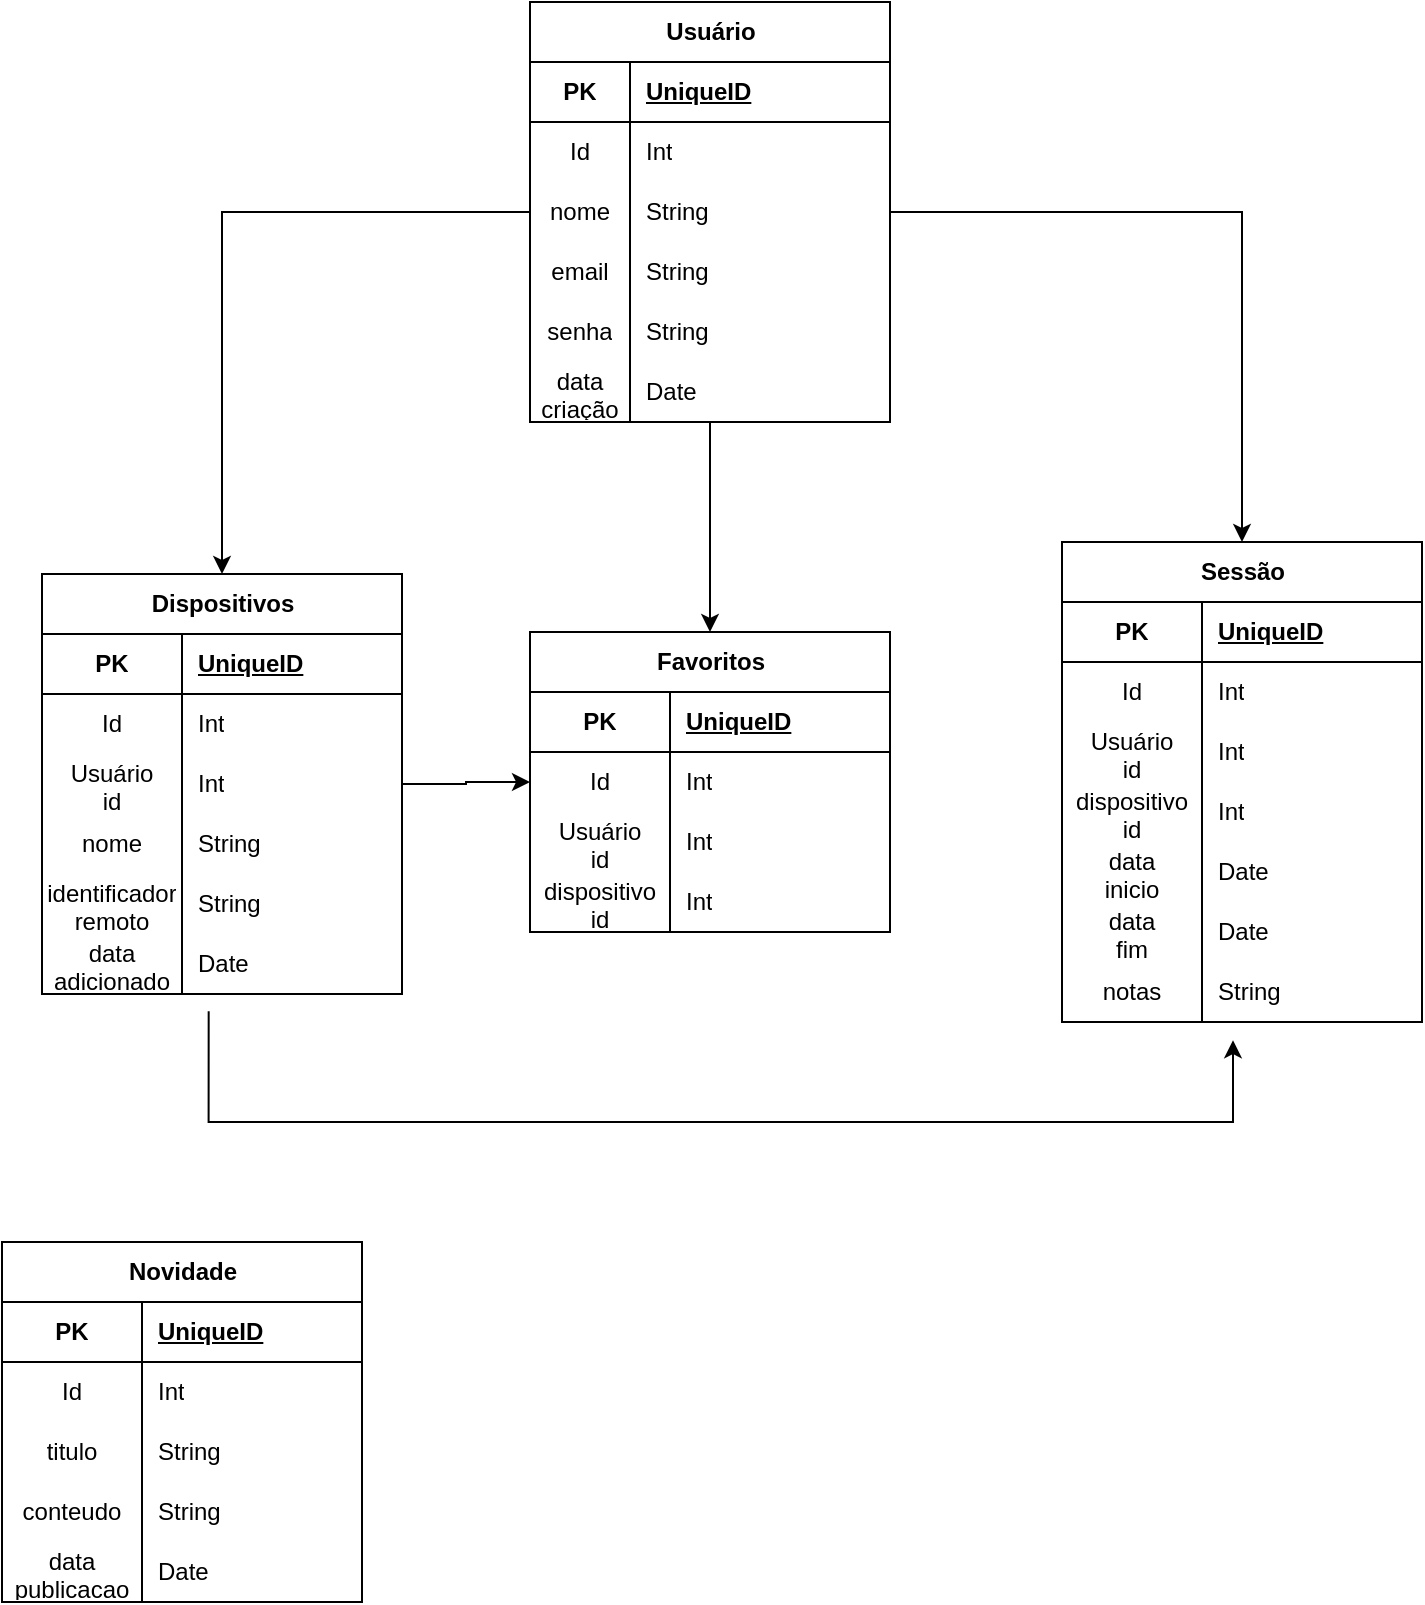 <mxfile version="24.2.5" type="device">
  <diagram name="Página-1" id="aoPWJUyWnjMst5SlsouW">
    <mxGraphModel dx="1300" dy="827" grid="1" gridSize="10" guides="1" tooltips="1" connect="1" arrows="1" fold="1" page="1" pageScale="1" pageWidth="827" pageHeight="1169" math="0" shadow="0">
      <root>
        <mxCell id="0" />
        <mxCell id="1" parent="0" />
        <mxCell id="uKtYQFrC2f-6pJ566F_V-204" style="edgeStyle=orthogonalEdgeStyle;rounded=0;orthogonalLoop=1;jettySize=auto;html=1;entryX=0.5;entryY=0;entryDx=0;entryDy=0;" edge="1" parent="1" source="uKtYQFrC2f-6pJ566F_V-38" target="uKtYQFrC2f-6pJ566F_V-103">
          <mxGeometry relative="1" as="geometry" />
        </mxCell>
        <mxCell id="uKtYQFrC2f-6pJ566F_V-205" style="edgeStyle=orthogonalEdgeStyle;rounded=0;orthogonalLoop=1;jettySize=auto;html=1;entryX=0.5;entryY=0;entryDx=0;entryDy=0;" edge="1" parent="1" source="uKtYQFrC2f-6pJ566F_V-38" target="uKtYQFrC2f-6pJ566F_V-122">
          <mxGeometry relative="1" as="geometry" />
        </mxCell>
        <mxCell id="uKtYQFrC2f-6pJ566F_V-212" style="edgeStyle=orthogonalEdgeStyle;rounded=0;orthogonalLoop=1;jettySize=auto;html=1;entryX=0.5;entryY=0;entryDx=0;entryDy=0;" edge="1" parent="1" source="uKtYQFrC2f-6pJ566F_V-38" target="uKtYQFrC2f-6pJ566F_V-163">
          <mxGeometry relative="1" as="geometry" />
        </mxCell>
        <mxCell id="uKtYQFrC2f-6pJ566F_V-38" value="Usuário" style="shape=table;startSize=30;container=1;collapsible=1;childLayout=tableLayout;fixedRows=1;rowLines=0;fontStyle=1;align=center;resizeLast=1;html=1;" vertex="1" parent="1">
          <mxGeometry x="324" y="40" width="180" height="210" as="geometry" />
        </mxCell>
        <mxCell id="uKtYQFrC2f-6pJ566F_V-39" value="" style="shape=tableRow;horizontal=0;startSize=0;swimlaneHead=0;swimlaneBody=0;fillColor=none;collapsible=0;dropTarget=0;points=[[0,0.5],[1,0.5]];portConstraint=eastwest;top=0;left=0;right=0;bottom=1;" vertex="1" parent="uKtYQFrC2f-6pJ566F_V-38">
          <mxGeometry y="30" width="180" height="30" as="geometry" />
        </mxCell>
        <mxCell id="uKtYQFrC2f-6pJ566F_V-40" value="PK" style="shape=partialRectangle;connectable=0;fillColor=none;top=0;left=0;bottom=0;right=0;fontStyle=1;overflow=hidden;whiteSpace=wrap;html=1;" vertex="1" parent="uKtYQFrC2f-6pJ566F_V-39">
          <mxGeometry width="50.0" height="30" as="geometry">
            <mxRectangle width="50.0" height="30" as="alternateBounds" />
          </mxGeometry>
        </mxCell>
        <mxCell id="uKtYQFrC2f-6pJ566F_V-41" value="UniqueID" style="shape=partialRectangle;connectable=0;fillColor=none;top=0;left=0;bottom=0;right=0;align=left;spacingLeft=6;fontStyle=5;overflow=hidden;whiteSpace=wrap;html=1;" vertex="1" parent="uKtYQFrC2f-6pJ566F_V-39">
          <mxGeometry x="50.0" width="130.0" height="30" as="geometry">
            <mxRectangle width="130.0" height="30" as="alternateBounds" />
          </mxGeometry>
        </mxCell>
        <mxCell id="uKtYQFrC2f-6pJ566F_V-42" value="" style="shape=tableRow;horizontal=0;startSize=0;swimlaneHead=0;swimlaneBody=0;fillColor=none;collapsible=0;dropTarget=0;points=[[0,0.5],[1,0.5]];portConstraint=eastwest;top=0;left=0;right=0;bottom=0;" vertex="1" parent="uKtYQFrC2f-6pJ566F_V-38">
          <mxGeometry y="60" width="180" height="30" as="geometry" />
        </mxCell>
        <mxCell id="uKtYQFrC2f-6pJ566F_V-43" value="Id" style="shape=partialRectangle;connectable=0;fillColor=none;top=0;left=0;bottom=0;right=0;editable=1;overflow=hidden;whiteSpace=wrap;html=1;" vertex="1" parent="uKtYQFrC2f-6pJ566F_V-42">
          <mxGeometry width="50.0" height="30" as="geometry">
            <mxRectangle width="50.0" height="30" as="alternateBounds" />
          </mxGeometry>
        </mxCell>
        <mxCell id="uKtYQFrC2f-6pJ566F_V-44" value="Int" style="shape=partialRectangle;connectable=0;fillColor=none;top=0;left=0;bottom=0;right=0;align=left;spacingLeft=6;overflow=hidden;whiteSpace=wrap;html=1;" vertex="1" parent="uKtYQFrC2f-6pJ566F_V-42">
          <mxGeometry x="50.0" width="130.0" height="30" as="geometry">
            <mxRectangle width="130.0" height="30" as="alternateBounds" />
          </mxGeometry>
        </mxCell>
        <mxCell id="uKtYQFrC2f-6pJ566F_V-45" value="" style="shape=tableRow;horizontal=0;startSize=0;swimlaneHead=0;swimlaneBody=0;fillColor=none;collapsible=0;dropTarget=0;points=[[0,0.5],[1,0.5]];portConstraint=eastwest;top=0;left=0;right=0;bottom=0;" vertex="1" parent="uKtYQFrC2f-6pJ566F_V-38">
          <mxGeometry y="90" width="180" height="30" as="geometry" />
        </mxCell>
        <mxCell id="uKtYQFrC2f-6pJ566F_V-46" value="nome" style="shape=partialRectangle;connectable=0;fillColor=none;top=0;left=0;bottom=0;right=0;editable=1;overflow=hidden;whiteSpace=wrap;html=1;" vertex="1" parent="uKtYQFrC2f-6pJ566F_V-45">
          <mxGeometry width="50.0" height="30" as="geometry">
            <mxRectangle width="50.0" height="30" as="alternateBounds" />
          </mxGeometry>
        </mxCell>
        <mxCell id="uKtYQFrC2f-6pJ566F_V-47" value="String" style="shape=partialRectangle;connectable=0;fillColor=none;top=0;left=0;bottom=0;right=0;align=left;spacingLeft=6;overflow=hidden;whiteSpace=wrap;html=1;" vertex="1" parent="uKtYQFrC2f-6pJ566F_V-45">
          <mxGeometry x="50.0" width="130.0" height="30" as="geometry">
            <mxRectangle width="130.0" height="30" as="alternateBounds" />
          </mxGeometry>
        </mxCell>
        <mxCell id="uKtYQFrC2f-6pJ566F_V-48" value="" style="shape=tableRow;horizontal=0;startSize=0;swimlaneHead=0;swimlaneBody=0;fillColor=none;collapsible=0;dropTarget=0;points=[[0,0.5],[1,0.5]];portConstraint=eastwest;top=0;left=0;right=0;bottom=0;" vertex="1" parent="uKtYQFrC2f-6pJ566F_V-38">
          <mxGeometry y="120" width="180" height="30" as="geometry" />
        </mxCell>
        <mxCell id="uKtYQFrC2f-6pJ566F_V-49" value="email" style="shape=partialRectangle;connectable=0;fillColor=none;top=0;left=0;bottom=0;right=0;editable=1;overflow=hidden;whiteSpace=wrap;html=1;" vertex="1" parent="uKtYQFrC2f-6pJ566F_V-48">
          <mxGeometry width="50.0" height="30" as="geometry">
            <mxRectangle width="50.0" height="30" as="alternateBounds" />
          </mxGeometry>
        </mxCell>
        <mxCell id="uKtYQFrC2f-6pJ566F_V-50" value="String" style="shape=partialRectangle;connectable=0;fillColor=none;top=0;left=0;bottom=0;right=0;align=left;spacingLeft=6;overflow=hidden;whiteSpace=wrap;html=1;" vertex="1" parent="uKtYQFrC2f-6pJ566F_V-48">
          <mxGeometry x="50.0" width="130.0" height="30" as="geometry">
            <mxRectangle width="130.0" height="30" as="alternateBounds" />
          </mxGeometry>
        </mxCell>
        <mxCell id="uKtYQFrC2f-6pJ566F_V-94" style="shape=tableRow;horizontal=0;startSize=0;swimlaneHead=0;swimlaneBody=0;fillColor=none;collapsible=0;dropTarget=0;points=[[0,0.5],[1,0.5]];portConstraint=eastwest;top=0;left=0;right=0;bottom=0;" vertex="1" parent="uKtYQFrC2f-6pJ566F_V-38">
          <mxGeometry y="150" width="180" height="30" as="geometry" />
        </mxCell>
        <mxCell id="uKtYQFrC2f-6pJ566F_V-95" value="senha" style="shape=partialRectangle;connectable=0;fillColor=none;top=0;left=0;bottom=0;right=0;editable=1;overflow=hidden;whiteSpace=wrap;html=1;" vertex="1" parent="uKtYQFrC2f-6pJ566F_V-94">
          <mxGeometry width="50.0" height="30" as="geometry">
            <mxRectangle width="50.0" height="30" as="alternateBounds" />
          </mxGeometry>
        </mxCell>
        <mxCell id="uKtYQFrC2f-6pJ566F_V-96" value="String" style="shape=partialRectangle;connectable=0;fillColor=none;top=0;left=0;bottom=0;right=0;align=left;spacingLeft=6;overflow=hidden;whiteSpace=wrap;html=1;" vertex="1" parent="uKtYQFrC2f-6pJ566F_V-94">
          <mxGeometry x="50.0" width="130.0" height="30" as="geometry">
            <mxRectangle width="130.0" height="30" as="alternateBounds" />
          </mxGeometry>
        </mxCell>
        <mxCell id="uKtYQFrC2f-6pJ566F_V-97" style="shape=tableRow;horizontal=0;startSize=0;swimlaneHead=0;swimlaneBody=0;fillColor=none;collapsible=0;dropTarget=0;points=[[0,0.5],[1,0.5]];portConstraint=eastwest;top=0;left=0;right=0;bottom=0;" vertex="1" parent="uKtYQFrC2f-6pJ566F_V-38">
          <mxGeometry y="180" width="180" height="30" as="geometry" />
        </mxCell>
        <mxCell id="uKtYQFrC2f-6pJ566F_V-98" value="data&lt;div&gt;criação&lt;/div&gt;" style="shape=partialRectangle;connectable=0;fillColor=none;top=0;left=0;bottom=0;right=0;editable=1;overflow=hidden;whiteSpace=wrap;html=1;" vertex="1" parent="uKtYQFrC2f-6pJ566F_V-97">
          <mxGeometry width="50.0" height="30" as="geometry">
            <mxRectangle width="50.0" height="30" as="alternateBounds" />
          </mxGeometry>
        </mxCell>
        <mxCell id="uKtYQFrC2f-6pJ566F_V-99" value="Date" style="shape=partialRectangle;connectable=0;fillColor=none;top=0;left=0;bottom=0;right=0;align=left;spacingLeft=6;overflow=hidden;whiteSpace=wrap;html=1;" vertex="1" parent="uKtYQFrC2f-6pJ566F_V-97">
          <mxGeometry x="50.0" width="130.0" height="30" as="geometry">
            <mxRectangle width="130.0" height="30" as="alternateBounds" />
          </mxGeometry>
        </mxCell>
        <mxCell id="uKtYQFrC2f-6pJ566F_V-103" value="Dispositivos" style="shape=table;startSize=30;container=1;collapsible=1;childLayout=tableLayout;fixedRows=1;rowLines=0;fontStyle=1;align=center;resizeLast=1;html=1;" vertex="1" parent="1">
          <mxGeometry x="80" y="326" width="180" height="210" as="geometry" />
        </mxCell>
        <mxCell id="uKtYQFrC2f-6pJ566F_V-104" value="" style="shape=tableRow;horizontal=0;startSize=0;swimlaneHead=0;swimlaneBody=0;fillColor=none;collapsible=0;dropTarget=0;points=[[0,0.5],[1,0.5]];portConstraint=eastwest;top=0;left=0;right=0;bottom=1;" vertex="1" parent="uKtYQFrC2f-6pJ566F_V-103">
          <mxGeometry y="30" width="180" height="30" as="geometry" />
        </mxCell>
        <mxCell id="uKtYQFrC2f-6pJ566F_V-105" value="PK" style="shape=partialRectangle;connectable=0;fillColor=none;top=0;left=0;bottom=0;right=0;fontStyle=1;overflow=hidden;whiteSpace=wrap;html=1;" vertex="1" parent="uKtYQFrC2f-6pJ566F_V-104">
          <mxGeometry width="70" height="30" as="geometry">
            <mxRectangle width="70" height="30" as="alternateBounds" />
          </mxGeometry>
        </mxCell>
        <mxCell id="uKtYQFrC2f-6pJ566F_V-106" value="UniqueID" style="shape=partialRectangle;connectable=0;fillColor=none;top=0;left=0;bottom=0;right=0;align=left;spacingLeft=6;fontStyle=5;overflow=hidden;whiteSpace=wrap;html=1;" vertex="1" parent="uKtYQFrC2f-6pJ566F_V-104">
          <mxGeometry x="70" width="110" height="30" as="geometry">
            <mxRectangle width="110" height="30" as="alternateBounds" />
          </mxGeometry>
        </mxCell>
        <mxCell id="uKtYQFrC2f-6pJ566F_V-107" value="" style="shape=tableRow;horizontal=0;startSize=0;swimlaneHead=0;swimlaneBody=0;fillColor=none;collapsible=0;dropTarget=0;points=[[0,0.5],[1,0.5]];portConstraint=eastwest;top=0;left=0;right=0;bottom=0;" vertex="1" parent="uKtYQFrC2f-6pJ566F_V-103">
          <mxGeometry y="60" width="180" height="30" as="geometry" />
        </mxCell>
        <mxCell id="uKtYQFrC2f-6pJ566F_V-108" value="Id" style="shape=partialRectangle;connectable=0;fillColor=none;top=0;left=0;bottom=0;right=0;editable=1;overflow=hidden;whiteSpace=wrap;html=1;" vertex="1" parent="uKtYQFrC2f-6pJ566F_V-107">
          <mxGeometry width="70" height="30" as="geometry">
            <mxRectangle width="70" height="30" as="alternateBounds" />
          </mxGeometry>
        </mxCell>
        <mxCell id="uKtYQFrC2f-6pJ566F_V-109" value="Int" style="shape=partialRectangle;connectable=0;fillColor=none;top=0;left=0;bottom=0;right=0;align=left;spacingLeft=6;overflow=hidden;whiteSpace=wrap;html=1;" vertex="1" parent="uKtYQFrC2f-6pJ566F_V-107">
          <mxGeometry x="70" width="110" height="30" as="geometry">
            <mxRectangle width="110" height="30" as="alternateBounds" />
          </mxGeometry>
        </mxCell>
        <mxCell id="uKtYQFrC2f-6pJ566F_V-110" value="" style="shape=tableRow;horizontal=0;startSize=0;swimlaneHead=0;swimlaneBody=0;fillColor=none;collapsible=0;dropTarget=0;points=[[0,0.5],[1,0.5]];portConstraint=eastwest;top=0;left=0;right=0;bottom=0;" vertex="1" parent="uKtYQFrC2f-6pJ566F_V-103">
          <mxGeometry y="90" width="180" height="30" as="geometry" />
        </mxCell>
        <mxCell id="uKtYQFrC2f-6pJ566F_V-111" value="Usuário&lt;div&gt;id&lt;/div&gt;" style="shape=partialRectangle;connectable=0;fillColor=none;top=0;left=0;bottom=0;right=0;editable=1;overflow=hidden;whiteSpace=wrap;html=1;" vertex="1" parent="uKtYQFrC2f-6pJ566F_V-110">
          <mxGeometry width="70" height="30" as="geometry">
            <mxRectangle width="70" height="30" as="alternateBounds" />
          </mxGeometry>
        </mxCell>
        <mxCell id="uKtYQFrC2f-6pJ566F_V-112" value="Int" style="shape=partialRectangle;connectable=0;fillColor=none;top=0;left=0;bottom=0;right=0;align=left;spacingLeft=6;overflow=hidden;whiteSpace=wrap;html=1;" vertex="1" parent="uKtYQFrC2f-6pJ566F_V-110">
          <mxGeometry x="70" width="110" height="30" as="geometry">
            <mxRectangle width="110" height="30" as="alternateBounds" />
          </mxGeometry>
        </mxCell>
        <mxCell id="uKtYQFrC2f-6pJ566F_V-113" value="" style="shape=tableRow;horizontal=0;startSize=0;swimlaneHead=0;swimlaneBody=0;fillColor=none;collapsible=0;dropTarget=0;points=[[0,0.5],[1,0.5]];portConstraint=eastwest;top=0;left=0;right=0;bottom=0;" vertex="1" parent="uKtYQFrC2f-6pJ566F_V-103">
          <mxGeometry y="120" width="180" height="30" as="geometry" />
        </mxCell>
        <mxCell id="uKtYQFrC2f-6pJ566F_V-114" value="nome" style="shape=partialRectangle;connectable=0;fillColor=none;top=0;left=0;bottom=0;right=0;editable=1;overflow=hidden;whiteSpace=wrap;html=1;" vertex="1" parent="uKtYQFrC2f-6pJ566F_V-113">
          <mxGeometry width="70" height="30" as="geometry">
            <mxRectangle width="70" height="30" as="alternateBounds" />
          </mxGeometry>
        </mxCell>
        <mxCell id="uKtYQFrC2f-6pJ566F_V-115" value="String" style="shape=partialRectangle;connectable=0;fillColor=none;top=0;left=0;bottom=0;right=0;align=left;spacingLeft=6;overflow=hidden;whiteSpace=wrap;html=1;" vertex="1" parent="uKtYQFrC2f-6pJ566F_V-113">
          <mxGeometry x="70" width="110" height="30" as="geometry">
            <mxRectangle width="110" height="30" as="alternateBounds" />
          </mxGeometry>
        </mxCell>
        <mxCell id="uKtYQFrC2f-6pJ566F_V-116" style="shape=tableRow;horizontal=0;startSize=0;swimlaneHead=0;swimlaneBody=0;fillColor=none;collapsible=0;dropTarget=0;points=[[0,0.5],[1,0.5]];portConstraint=eastwest;top=0;left=0;right=0;bottom=0;" vertex="1" parent="uKtYQFrC2f-6pJ566F_V-103">
          <mxGeometry y="150" width="180" height="30" as="geometry" />
        </mxCell>
        <mxCell id="uKtYQFrC2f-6pJ566F_V-117" value="identificador&lt;div&gt;remoto&lt;/div&gt;" style="shape=partialRectangle;connectable=0;fillColor=none;top=0;left=0;bottom=0;right=0;editable=1;overflow=hidden;whiteSpace=wrap;html=1;" vertex="1" parent="uKtYQFrC2f-6pJ566F_V-116">
          <mxGeometry width="70" height="30" as="geometry">
            <mxRectangle width="70" height="30" as="alternateBounds" />
          </mxGeometry>
        </mxCell>
        <mxCell id="uKtYQFrC2f-6pJ566F_V-118" value="String" style="shape=partialRectangle;connectable=0;fillColor=none;top=0;left=0;bottom=0;right=0;align=left;spacingLeft=6;overflow=hidden;whiteSpace=wrap;html=1;" vertex="1" parent="uKtYQFrC2f-6pJ566F_V-116">
          <mxGeometry x="70" width="110" height="30" as="geometry">
            <mxRectangle width="110" height="30" as="alternateBounds" />
          </mxGeometry>
        </mxCell>
        <mxCell id="uKtYQFrC2f-6pJ566F_V-119" style="shape=tableRow;horizontal=0;startSize=0;swimlaneHead=0;swimlaneBody=0;fillColor=none;collapsible=0;dropTarget=0;points=[[0,0.5],[1,0.5]];portConstraint=eastwest;top=0;left=0;right=0;bottom=0;" vertex="1" parent="uKtYQFrC2f-6pJ566F_V-103">
          <mxGeometry y="180" width="180" height="30" as="geometry" />
        </mxCell>
        <mxCell id="uKtYQFrC2f-6pJ566F_V-120" value="data&lt;div&gt;adicionado&lt;/div&gt;" style="shape=partialRectangle;connectable=0;fillColor=none;top=0;left=0;bottom=0;right=0;editable=1;overflow=hidden;whiteSpace=wrap;html=1;" vertex="1" parent="uKtYQFrC2f-6pJ566F_V-119">
          <mxGeometry width="70" height="30" as="geometry">
            <mxRectangle width="70" height="30" as="alternateBounds" />
          </mxGeometry>
        </mxCell>
        <mxCell id="uKtYQFrC2f-6pJ566F_V-121" value="Date" style="shape=partialRectangle;connectable=0;fillColor=none;top=0;left=0;bottom=0;right=0;align=left;spacingLeft=6;overflow=hidden;whiteSpace=wrap;html=1;" vertex="1" parent="uKtYQFrC2f-6pJ566F_V-119">
          <mxGeometry x="70" width="110" height="30" as="geometry">
            <mxRectangle width="110" height="30" as="alternateBounds" />
          </mxGeometry>
        </mxCell>
        <mxCell id="uKtYQFrC2f-6pJ566F_V-163" value="Favoritos" style="shape=table;startSize=30;container=1;collapsible=1;childLayout=tableLayout;fixedRows=1;rowLines=0;fontStyle=1;align=center;resizeLast=1;html=1;" vertex="1" parent="1">
          <mxGeometry x="324" y="355" width="180" height="150" as="geometry" />
        </mxCell>
        <mxCell id="uKtYQFrC2f-6pJ566F_V-164" value="" style="shape=tableRow;horizontal=0;startSize=0;swimlaneHead=0;swimlaneBody=0;fillColor=none;collapsible=0;dropTarget=0;points=[[0,0.5],[1,0.5]];portConstraint=eastwest;top=0;left=0;right=0;bottom=1;" vertex="1" parent="uKtYQFrC2f-6pJ566F_V-163">
          <mxGeometry y="30" width="180" height="30" as="geometry" />
        </mxCell>
        <mxCell id="uKtYQFrC2f-6pJ566F_V-165" value="PK" style="shape=partialRectangle;connectable=0;fillColor=none;top=0;left=0;bottom=0;right=0;fontStyle=1;overflow=hidden;whiteSpace=wrap;html=1;" vertex="1" parent="uKtYQFrC2f-6pJ566F_V-164">
          <mxGeometry width="70" height="30" as="geometry">
            <mxRectangle width="70" height="30" as="alternateBounds" />
          </mxGeometry>
        </mxCell>
        <mxCell id="uKtYQFrC2f-6pJ566F_V-166" value="UniqueID" style="shape=partialRectangle;connectable=0;fillColor=none;top=0;left=0;bottom=0;right=0;align=left;spacingLeft=6;fontStyle=5;overflow=hidden;whiteSpace=wrap;html=1;" vertex="1" parent="uKtYQFrC2f-6pJ566F_V-164">
          <mxGeometry x="70" width="110" height="30" as="geometry">
            <mxRectangle width="110" height="30" as="alternateBounds" />
          </mxGeometry>
        </mxCell>
        <mxCell id="uKtYQFrC2f-6pJ566F_V-167" value="" style="shape=tableRow;horizontal=0;startSize=0;swimlaneHead=0;swimlaneBody=0;fillColor=none;collapsible=0;dropTarget=0;points=[[0,0.5],[1,0.5]];portConstraint=eastwest;top=0;left=0;right=0;bottom=0;" vertex="1" parent="uKtYQFrC2f-6pJ566F_V-163">
          <mxGeometry y="60" width="180" height="30" as="geometry" />
        </mxCell>
        <mxCell id="uKtYQFrC2f-6pJ566F_V-168" value="Id" style="shape=partialRectangle;connectable=0;fillColor=none;top=0;left=0;bottom=0;right=0;editable=1;overflow=hidden;whiteSpace=wrap;html=1;" vertex="1" parent="uKtYQFrC2f-6pJ566F_V-167">
          <mxGeometry width="70" height="30" as="geometry">
            <mxRectangle width="70" height="30" as="alternateBounds" />
          </mxGeometry>
        </mxCell>
        <mxCell id="uKtYQFrC2f-6pJ566F_V-169" value="Int" style="shape=partialRectangle;connectable=0;fillColor=none;top=0;left=0;bottom=0;right=0;align=left;spacingLeft=6;overflow=hidden;whiteSpace=wrap;html=1;" vertex="1" parent="uKtYQFrC2f-6pJ566F_V-167">
          <mxGeometry x="70" width="110" height="30" as="geometry">
            <mxRectangle width="110" height="30" as="alternateBounds" />
          </mxGeometry>
        </mxCell>
        <mxCell id="uKtYQFrC2f-6pJ566F_V-170" value="" style="shape=tableRow;horizontal=0;startSize=0;swimlaneHead=0;swimlaneBody=0;fillColor=none;collapsible=0;dropTarget=0;points=[[0,0.5],[1,0.5]];portConstraint=eastwest;top=0;left=0;right=0;bottom=0;" vertex="1" parent="uKtYQFrC2f-6pJ566F_V-163">
          <mxGeometry y="90" width="180" height="30" as="geometry" />
        </mxCell>
        <mxCell id="uKtYQFrC2f-6pJ566F_V-171" value="Usuário&lt;div&gt;id&lt;/div&gt;" style="shape=partialRectangle;connectable=0;fillColor=none;top=0;left=0;bottom=0;right=0;editable=1;overflow=hidden;whiteSpace=wrap;html=1;" vertex="1" parent="uKtYQFrC2f-6pJ566F_V-170">
          <mxGeometry width="70" height="30" as="geometry">
            <mxRectangle width="70" height="30" as="alternateBounds" />
          </mxGeometry>
        </mxCell>
        <mxCell id="uKtYQFrC2f-6pJ566F_V-172" value="Int" style="shape=partialRectangle;connectable=0;fillColor=none;top=0;left=0;bottom=0;right=0;align=left;spacingLeft=6;overflow=hidden;whiteSpace=wrap;html=1;" vertex="1" parent="uKtYQFrC2f-6pJ566F_V-170">
          <mxGeometry x="70" width="110" height="30" as="geometry">
            <mxRectangle width="110" height="30" as="alternateBounds" />
          </mxGeometry>
        </mxCell>
        <mxCell id="uKtYQFrC2f-6pJ566F_V-173" value="" style="shape=tableRow;horizontal=0;startSize=0;swimlaneHead=0;swimlaneBody=0;fillColor=none;collapsible=0;dropTarget=0;points=[[0,0.5],[1,0.5]];portConstraint=eastwest;top=0;left=0;right=0;bottom=0;" vertex="1" parent="uKtYQFrC2f-6pJ566F_V-163">
          <mxGeometry y="120" width="180" height="30" as="geometry" />
        </mxCell>
        <mxCell id="uKtYQFrC2f-6pJ566F_V-174" value="dispositivo&lt;div&gt;id&lt;/div&gt;" style="shape=partialRectangle;connectable=0;fillColor=none;top=0;left=0;bottom=0;right=0;editable=1;overflow=hidden;whiteSpace=wrap;html=1;" vertex="1" parent="uKtYQFrC2f-6pJ566F_V-173">
          <mxGeometry width="70" height="30" as="geometry">
            <mxRectangle width="70" height="30" as="alternateBounds" />
          </mxGeometry>
        </mxCell>
        <mxCell id="uKtYQFrC2f-6pJ566F_V-175" value="Int" style="shape=partialRectangle;connectable=0;fillColor=none;top=0;left=0;bottom=0;right=0;align=left;spacingLeft=6;overflow=hidden;whiteSpace=wrap;html=1;" vertex="1" parent="uKtYQFrC2f-6pJ566F_V-173">
          <mxGeometry x="70" width="110" height="30" as="geometry">
            <mxRectangle width="110" height="30" as="alternateBounds" />
          </mxGeometry>
        </mxCell>
        <mxCell id="uKtYQFrC2f-6pJ566F_V-122" value="Sessão" style="shape=table;startSize=30;container=1;collapsible=1;childLayout=tableLayout;fixedRows=1;rowLines=0;fontStyle=1;align=center;resizeLast=1;html=1;" vertex="1" parent="1">
          <mxGeometry x="590" y="310" width="180" height="240" as="geometry" />
        </mxCell>
        <mxCell id="uKtYQFrC2f-6pJ566F_V-123" value="" style="shape=tableRow;horizontal=0;startSize=0;swimlaneHead=0;swimlaneBody=0;fillColor=none;collapsible=0;dropTarget=0;points=[[0,0.5],[1,0.5]];portConstraint=eastwest;top=0;left=0;right=0;bottom=1;" vertex="1" parent="uKtYQFrC2f-6pJ566F_V-122">
          <mxGeometry y="30" width="180" height="30" as="geometry" />
        </mxCell>
        <mxCell id="uKtYQFrC2f-6pJ566F_V-124" value="PK" style="shape=partialRectangle;connectable=0;fillColor=none;top=0;left=0;bottom=0;right=0;fontStyle=1;overflow=hidden;whiteSpace=wrap;html=1;" vertex="1" parent="uKtYQFrC2f-6pJ566F_V-123">
          <mxGeometry width="70" height="30" as="geometry">
            <mxRectangle width="70" height="30" as="alternateBounds" />
          </mxGeometry>
        </mxCell>
        <mxCell id="uKtYQFrC2f-6pJ566F_V-125" value="UniqueID" style="shape=partialRectangle;connectable=0;fillColor=none;top=0;left=0;bottom=0;right=0;align=left;spacingLeft=6;fontStyle=5;overflow=hidden;whiteSpace=wrap;html=1;" vertex="1" parent="uKtYQFrC2f-6pJ566F_V-123">
          <mxGeometry x="70" width="110" height="30" as="geometry">
            <mxRectangle width="110" height="30" as="alternateBounds" />
          </mxGeometry>
        </mxCell>
        <mxCell id="uKtYQFrC2f-6pJ566F_V-126" value="" style="shape=tableRow;horizontal=0;startSize=0;swimlaneHead=0;swimlaneBody=0;fillColor=none;collapsible=0;dropTarget=0;points=[[0,0.5],[1,0.5]];portConstraint=eastwest;top=0;left=0;right=0;bottom=0;" vertex="1" parent="uKtYQFrC2f-6pJ566F_V-122">
          <mxGeometry y="60" width="180" height="30" as="geometry" />
        </mxCell>
        <mxCell id="uKtYQFrC2f-6pJ566F_V-127" value="Id" style="shape=partialRectangle;connectable=0;fillColor=none;top=0;left=0;bottom=0;right=0;editable=1;overflow=hidden;whiteSpace=wrap;html=1;" vertex="1" parent="uKtYQFrC2f-6pJ566F_V-126">
          <mxGeometry width="70" height="30" as="geometry">
            <mxRectangle width="70" height="30" as="alternateBounds" />
          </mxGeometry>
        </mxCell>
        <mxCell id="uKtYQFrC2f-6pJ566F_V-128" value="Int" style="shape=partialRectangle;connectable=0;fillColor=none;top=0;left=0;bottom=0;right=0;align=left;spacingLeft=6;overflow=hidden;whiteSpace=wrap;html=1;" vertex="1" parent="uKtYQFrC2f-6pJ566F_V-126">
          <mxGeometry x="70" width="110" height="30" as="geometry">
            <mxRectangle width="110" height="30" as="alternateBounds" />
          </mxGeometry>
        </mxCell>
        <mxCell id="uKtYQFrC2f-6pJ566F_V-129" value="" style="shape=tableRow;horizontal=0;startSize=0;swimlaneHead=0;swimlaneBody=0;fillColor=none;collapsible=0;dropTarget=0;points=[[0,0.5],[1,0.5]];portConstraint=eastwest;top=0;left=0;right=0;bottom=0;" vertex="1" parent="uKtYQFrC2f-6pJ566F_V-122">
          <mxGeometry y="90" width="180" height="30" as="geometry" />
        </mxCell>
        <mxCell id="uKtYQFrC2f-6pJ566F_V-130" value="Usuário&lt;div&gt;id&lt;/div&gt;" style="shape=partialRectangle;connectable=0;fillColor=none;top=0;left=0;bottom=0;right=0;editable=1;overflow=hidden;whiteSpace=wrap;html=1;" vertex="1" parent="uKtYQFrC2f-6pJ566F_V-129">
          <mxGeometry width="70" height="30" as="geometry">
            <mxRectangle width="70" height="30" as="alternateBounds" />
          </mxGeometry>
        </mxCell>
        <mxCell id="uKtYQFrC2f-6pJ566F_V-131" value="Int" style="shape=partialRectangle;connectable=0;fillColor=none;top=0;left=0;bottom=0;right=0;align=left;spacingLeft=6;overflow=hidden;whiteSpace=wrap;html=1;" vertex="1" parent="uKtYQFrC2f-6pJ566F_V-129">
          <mxGeometry x="70" width="110" height="30" as="geometry">
            <mxRectangle width="110" height="30" as="alternateBounds" />
          </mxGeometry>
        </mxCell>
        <mxCell id="uKtYQFrC2f-6pJ566F_V-132" value="" style="shape=tableRow;horizontal=0;startSize=0;swimlaneHead=0;swimlaneBody=0;fillColor=none;collapsible=0;dropTarget=0;points=[[0,0.5],[1,0.5]];portConstraint=eastwest;top=0;left=0;right=0;bottom=0;" vertex="1" parent="uKtYQFrC2f-6pJ566F_V-122">
          <mxGeometry y="120" width="180" height="30" as="geometry" />
        </mxCell>
        <mxCell id="uKtYQFrC2f-6pJ566F_V-133" value="dispositivo&lt;div&gt;id&lt;/div&gt;" style="shape=partialRectangle;connectable=0;fillColor=none;top=0;left=0;bottom=0;right=0;editable=1;overflow=hidden;whiteSpace=wrap;html=1;" vertex="1" parent="uKtYQFrC2f-6pJ566F_V-132">
          <mxGeometry width="70" height="30" as="geometry">
            <mxRectangle width="70" height="30" as="alternateBounds" />
          </mxGeometry>
        </mxCell>
        <mxCell id="uKtYQFrC2f-6pJ566F_V-134" value="Int" style="shape=partialRectangle;connectable=0;fillColor=none;top=0;left=0;bottom=0;right=0;align=left;spacingLeft=6;overflow=hidden;whiteSpace=wrap;html=1;" vertex="1" parent="uKtYQFrC2f-6pJ566F_V-132">
          <mxGeometry x="70" width="110" height="30" as="geometry">
            <mxRectangle width="110" height="30" as="alternateBounds" />
          </mxGeometry>
        </mxCell>
        <mxCell id="uKtYQFrC2f-6pJ566F_V-135" style="shape=tableRow;horizontal=0;startSize=0;swimlaneHead=0;swimlaneBody=0;fillColor=none;collapsible=0;dropTarget=0;points=[[0,0.5],[1,0.5]];portConstraint=eastwest;top=0;left=0;right=0;bottom=0;" vertex="1" parent="uKtYQFrC2f-6pJ566F_V-122">
          <mxGeometry y="150" width="180" height="30" as="geometry" />
        </mxCell>
        <mxCell id="uKtYQFrC2f-6pJ566F_V-136" value="data&lt;div&gt;inicio&lt;/div&gt;" style="shape=partialRectangle;connectable=0;fillColor=none;top=0;left=0;bottom=0;right=0;editable=1;overflow=hidden;whiteSpace=wrap;html=1;" vertex="1" parent="uKtYQFrC2f-6pJ566F_V-135">
          <mxGeometry width="70" height="30" as="geometry">
            <mxRectangle width="70" height="30" as="alternateBounds" />
          </mxGeometry>
        </mxCell>
        <mxCell id="uKtYQFrC2f-6pJ566F_V-137" value="Date" style="shape=partialRectangle;connectable=0;fillColor=none;top=0;left=0;bottom=0;right=0;align=left;spacingLeft=6;overflow=hidden;whiteSpace=wrap;html=1;" vertex="1" parent="uKtYQFrC2f-6pJ566F_V-135">
          <mxGeometry x="70" width="110" height="30" as="geometry">
            <mxRectangle width="110" height="30" as="alternateBounds" />
          </mxGeometry>
        </mxCell>
        <mxCell id="uKtYQFrC2f-6pJ566F_V-138" style="shape=tableRow;horizontal=0;startSize=0;swimlaneHead=0;swimlaneBody=0;fillColor=none;collapsible=0;dropTarget=0;points=[[0,0.5],[1,0.5]];portConstraint=eastwest;top=0;left=0;right=0;bottom=0;" vertex="1" parent="uKtYQFrC2f-6pJ566F_V-122">
          <mxGeometry y="180" width="180" height="30" as="geometry" />
        </mxCell>
        <mxCell id="uKtYQFrC2f-6pJ566F_V-139" value="data&lt;div&gt;fim&lt;/div&gt;" style="shape=partialRectangle;connectable=0;fillColor=none;top=0;left=0;bottom=0;right=0;editable=1;overflow=hidden;whiteSpace=wrap;html=1;" vertex="1" parent="uKtYQFrC2f-6pJ566F_V-138">
          <mxGeometry width="70" height="30" as="geometry">
            <mxRectangle width="70" height="30" as="alternateBounds" />
          </mxGeometry>
        </mxCell>
        <mxCell id="uKtYQFrC2f-6pJ566F_V-140" value="Date" style="shape=partialRectangle;connectable=0;fillColor=none;top=0;left=0;bottom=0;right=0;align=left;spacingLeft=6;overflow=hidden;whiteSpace=wrap;html=1;" vertex="1" parent="uKtYQFrC2f-6pJ566F_V-138">
          <mxGeometry x="70" width="110" height="30" as="geometry">
            <mxRectangle width="110" height="30" as="alternateBounds" />
          </mxGeometry>
        </mxCell>
        <mxCell id="uKtYQFrC2f-6pJ566F_V-141" style="shape=tableRow;horizontal=0;startSize=0;swimlaneHead=0;swimlaneBody=0;fillColor=none;collapsible=0;dropTarget=0;points=[[0,0.5],[1,0.5]];portConstraint=eastwest;top=0;left=0;right=0;bottom=0;" vertex="1" parent="uKtYQFrC2f-6pJ566F_V-122">
          <mxGeometry y="210" width="180" height="30" as="geometry" />
        </mxCell>
        <mxCell id="uKtYQFrC2f-6pJ566F_V-142" value="notas" style="shape=partialRectangle;connectable=0;fillColor=none;top=0;left=0;bottom=0;right=0;editable=1;overflow=hidden;whiteSpace=wrap;html=1;" vertex="1" parent="uKtYQFrC2f-6pJ566F_V-141">
          <mxGeometry width="70" height="30" as="geometry">
            <mxRectangle width="70" height="30" as="alternateBounds" />
          </mxGeometry>
        </mxCell>
        <mxCell id="uKtYQFrC2f-6pJ566F_V-143" value="String" style="shape=partialRectangle;connectable=0;fillColor=none;top=0;left=0;bottom=0;right=0;align=left;spacingLeft=6;overflow=hidden;whiteSpace=wrap;html=1;" vertex="1" parent="uKtYQFrC2f-6pJ566F_V-141">
          <mxGeometry x="70" width="110" height="30" as="geometry">
            <mxRectangle width="110" height="30" as="alternateBounds" />
          </mxGeometry>
        </mxCell>
        <mxCell id="uKtYQFrC2f-6pJ566F_V-211" style="edgeStyle=orthogonalEdgeStyle;rounded=0;orthogonalLoop=1;jettySize=auto;html=1;entryX=0.475;entryY=1.304;entryDx=0;entryDy=0;entryPerimeter=0;exitX=0.463;exitY=1.289;exitDx=0;exitDy=0;exitPerimeter=0;" edge="1" parent="1" source="uKtYQFrC2f-6pJ566F_V-119" target="uKtYQFrC2f-6pJ566F_V-141">
          <mxGeometry relative="1" as="geometry">
            <Array as="points">
              <mxPoint x="163" y="600" />
              <mxPoint x="676" y="600" />
            </Array>
          </mxGeometry>
        </mxCell>
        <mxCell id="uKtYQFrC2f-6pJ566F_V-213" style="edgeStyle=orthogonalEdgeStyle;rounded=0;orthogonalLoop=1;jettySize=auto;html=1;entryX=0;entryY=0.5;entryDx=0;entryDy=0;" edge="1" parent="1" source="uKtYQFrC2f-6pJ566F_V-110" target="uKtYQFrC2f-6pJ566F_V-167">
          <mxGeometry relative="1" as="geometry" />
        </mxCell>
        <mxCell id="uKtYQFrC2f-6pJ566F_V-185" value="Novidade" style="shape=table;startSize=30;container=1;collapsible=1;childLayout=tableLayout;fixedRows=1;rowLines=0;fontStyle=1;align=center;resizeLast=1;html=1;" vertex="1" parent="1">
          <mxGeometry x="60" y="660" width="180" height="180" as="geometry" />
        </mxCell>
        <mxCell id="uKtYQFrC2f-6pJ566F_V-186" value="" style="shape=tableRow;horizontal=0;startSize=0;swimlaneHead=0;swimlaneBody=0;fillColor=none;collapsible=0;dropTarget=0;points=[[0,0.5],[1,0.5]];portConstraint=eastwest;top=0;left=0;right=0;bottom=1;" vertex="1" parent="uKtYQFrC2f-6pJ566F_V-185">
          <mxGeometry y="30" width="180" height="30" as="geometry" />
        </mxCell>
        <mxCell id="uKtYQFrC2f-6pJ566F_V-187" value="PK" style="shape=partialRectangle;connectable=0;fillColor=none;top=0;left=0;bottom=0;right=0;fontStyle=1;overflow=hidden;whiteSpace=wrap;html=1;" vertex="1" parent="uKtYQFrC2f-6pJ566F_V-186">
          <mxGeometry width="70" height="30" as="geometry">
            <mxRectangle width="70" height="30" as="alternateBounds" />
          </mxGeometry>
        </mxCell>
        <mxCell id="uKtYQFrC2f-6pJ566F_V-188" value="UniqueID" style="shape=partialRectangle;connectable=0;fillColor=none;top=0;left=0;bottom=0;right=0;align=left;spacingLeft=6;fontStyle=5;overflow=hidden;whiteSpace=wrap;html=1;" vertex="1" parent="uKtYQFrC2f-6pJ566F_V-186">
          <mxGeometry x="70" width="110" height="30" as="geometry">
            <mxRectangle width="110" height="30" as="alternateBounds" />
          </mxGeometry>
        </mxCell>
        <mxCell id="uKtYQFrC2f-6pJ566F_V-189" value="" style="shape=tableRow;horizontal=0;startSize=0;swimlaneHead=0;swimlaneBody=0;fillColor=none;collapsible=0;dropTarget=0;points=[[0,0.5],[1,0.5]];portConstraint=eastwest;top=0;left=0;right=0;bottom=0;" vertex="1" parent="uKtYQFrC2f-6pJ566F_V-185">
          <mxGeometry y="60" width="180" height="30" as="geometry" />
        </mxCell>
        <mxCell id="uKtYQFrC2f-6pJ566F_V-190" value="Id" style="shape=partialRectangle;connectable=0;fillColor=none;top=0;left=0;bottom=0;right=0;editable=1;overflow=hidden;whiteSpace=wrap;html=1;" vertex="1" parent="uKtYQFrC2f-6pJ566F_V-189">
          <mxGeometry width="70" height="30" as="geometry">
            <mxRectangle width="70" height="30" as="alternateBounds" />
          </mxGeometry>
        </mxCell>
        <mxCell id="uKtYQFrC2f-6pJ566F_V-191" value="Int" style="shape=partialRectangle;connectable=0;fillColor=none;top=0;left=0;bottom=0;right=0;align=left;spacingLeft=6;overflow=hidden;whiteSpace=wrap;html=1;" vertex="1" parent="uKtYQFrC2f-6pJ566F_V-189">
          <mxGeometry x="70" width="110" height="30" as="geometry">
            <mxRectangle width="110" height="30" as="alternateBounds" />
          </mxGeometry>
        </mxCell>
        <mxCell id="uKtYQFrC2f-6pJ566F_V-192" value="" style="shape=tableRow;horizontal=0;startSize=0;swimlaneHead=0;swimlaneBody=0;fillColor=none;collapsible=0;dropTarget=0;points=[[0,0.5],[1,0.5]];portConstraint=eastwest;top=0;left=0;right=0;bottom=0;" vertex="1" parent="uKtYQFrC2f-6pJ566F_V-185">
          <mxGeometry y="90" width="180" height="30" as="geometry" />
        </mxCell>
        <mxCell id="uKtYQFrC2f-6pJ566F_V-193" value="titulo" style="shape=partialRectangle;connectable=0;fillColor=none;top=0;left=0;bottom=0;right=0;editable=1;overflow=hidden;whiteSpace=wrap;html=1;" vertex="1" parent="uKtYQFrC2f-6pJ566F_V-192">
          <mxGeometry width="70" height="30" as="geometry">
            <mxRectangle width="70" height="30" as="alternateBounds" />
          </mxGeometry>
        </mxCell>
        <mxCell id="uKtYQFrC2f-6pJ566F_V-194" value="String" style="shape=partialRectangle;connectable=0;fillColor=none;top=0;left=0;bottom=0;right=0;align=left;spacingLeft=6;overflow=hidden;whiteSpace=wrap;html=1;" vertex="1" parent="uKtYQFrC2f-6pJ566F_V-192">
          <mxGeometry x="70" width="110" height="30" as="geometry">
            <mxRectangle width="110" height="30" as="alternateBounds" />
          </mxGeometry>
        </mxCell>
        <mxCell id="uKtYQFrC2f-6pJ566F_V-195" value="" style="shape=tableRow;horizontal=0;startSize=0;swimlaneHead=0;swimlaneBody=0;fillColor=none;collapsible=0;dropTarget=0;points=[[0,0.5],[1,0.5]];portConstraint=eastwest;top=0;left=0;right=0;bottom=0;" vertex="1" parent="uKtYQFrC2f-6pJ566F_V-185">
          <mxGeometry y="120" width="180" height="30" as="geometry" />
        </mxCell>
        <mxCell id="uKtYQFrC2f-6pJ566F_V-196" value="conteudo" style="shape=partialRectangle;connectable=0;fillColor=none;top=0;left=0;bottom=0;right=0;editable=1;overflow=hidden;whiteSpace=wrap;html=1;" vertex="1" parent="uKtYQFrC2f-6pJ566F_V-195">
          <mxGeometry width="70" height="30" as="geometry">
            <mxRectangle width="70" height="30" as="alternateBounds" />
          </mxGeometry>
        </mxCell>
        <mxCell id="uKtYQFrC2f-6pJ566F_V-197" value="String" style="shape=partialRectangle;connectable=0;fillColor=none;top=0;left=0;bottom=0;right=0;align=left;spacingLeft=6;overflow=hidden;whiteSpace=wrap;html=1;" vertex="1" parent="uKtYQFrC2f-6pJ566F_V-195">
          <mxGeometry x="70" width="110" height="30" as="geometry">
            <mxRectangle width="110" height="30" as="alternateBounds" />
          </mxGeometry>
        </mxCell>
        <mxCell id="uKtYQFrC2f-6pJ566F_V-198" style="shape=tableRow;horizontal=0;startSize=0;swimlaneHead=0;swimlaneBody=0;fillColor=none;collapsible=0;dropTarget=0;points=[[0,0.5],[1,0.5]];portConstraint=eastwest;top=0;left=0;right=0;bottom=0;" vertex="1" parent="uKtYQFrC2f-6pJ566F_V-185">
          <mxGeometry y="150" width="180" height="30" as="geometry" />
        </mxCell>
        <mxCell id="uKtYQFrC2f-6pJ566F_V-199" value="data&lt;div&gt;publicacao&lt;/div&gt;" style="shape=partialRectangle;connectable=0;fillColor=none;top=0;left=0;bottom=0;right=0;editable=1;overflow=hidden;whiteSpace=wrap;html=1;" vertex="1" parent="uKtYQFrC2f-6pJ566F_V-198">
          <mxGeometry width="70" height="30" as="geometry">
            <mxRectangle width="70" height="30" as="alternateBounds" />
          </mxGeometry>
        </mxCell>
        <mxCell id="uKtYQFrC2f-6pJ566F_V-200" value="Date" style="shape=partialRectangle;connectable=0;fillColor=none;top=0;left=0;bottom=0;right=0;align=left;spacingLeft=6;overflow=hidden;whiteSpace=wrap;html=1;" vertex="1" parent="uKtYQFrC2f-6pJ566F_V-198">
          <mxGeometry x="70" width="110" height="30" as="geometry">
            <mxRectangle width="110" height="30" as="alternateBounds" />
          </mxGeometry>
        </mxCell>
      </root>
    </mxGraphModel>
  </diagram>
</mxfile>
